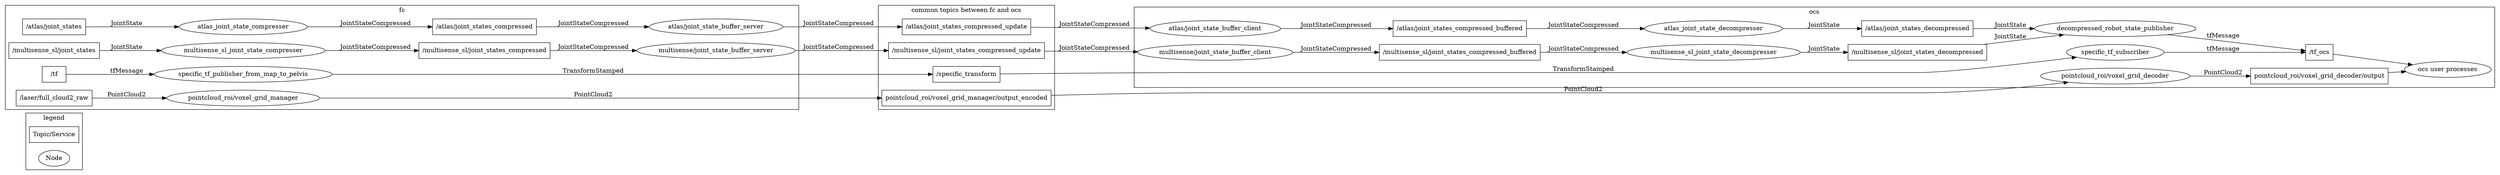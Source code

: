 ## dot -O -Tpdf <this file>
digraph atlas_tilt_laser {
   node[shape="ellipse"]
   rankdir=LR;
   subgraph cluster_3 {
     label = "legend"
     "Topic/Service" [shape="box"]
     "Node" [shape="ellipse"]    
   }
   subgraph cluster_2 {
       label = "common topics between fc and ocs"
      "/atlas/joint_states_compressed_update" [shape="box"]
      "/multisense_sl/joint_states_compressed_update" [shape="box"]
      "pointcloud_roi/voxel_grid_manager/output_encoded" [shape="box"]
      "/specific_transform" [shape="box"]
   }
   
   subgraph cluster_0 {
       label="fc"
       "/atlas/joint_states" [shape="box"]
       "/multisense_sl/joint_states" [shape="box"]
       "/atlas/joint_states_compressed" [shape="box"]
       "/multisense_sl/joint_states_compressed" [shape="box"]
       "/tf" [shape="box"]
       "/laser/full_cloud2_raw" [shape="box"]
   
       
       "/atlas/joint_states" -> "atlas_joint_state_compresser" [label="JointState"]
       "/multisense_sl/joint_states" -> "multisense_sl_joint_state_compresser" [label="JointState"]

       "atlas_joint_state_compresser" -> "/atlas/joint_states_compressed" [label="JointStateCompressed"]
       "/atlas/joint_states_compressed" -> "atlas/joint_state_buffer_server" [label="JointStateCompressed"]

       "multisense_sl_joint_state_compresser" -> "/multisense_sl/joint_states_compressed" [label="JointStateCompressed"]
       "/multisense_sl/joint_states_compressed" -> "multisense/joint_state_buffer_server" [label="JointStateCompressed"]

       "atlas/joint_state_buffer_server" -> "/atlas/joint_states_compressed_update" [label="JointStateCompressed"]
       "multisense/joint_state_buffer_server" -> "/multisense_sl/joint_states_compressed_update" [label="JointStateCompressed"]

       "/tf" -> "specific_tf_publisher_from_map_to_pelvis" [label="tfMessage"]
       "specific_tf_publisher_from_map_to_pelvis" -> "/specific_transform" [label="TransformStamped"]

       "/laser/full_cloud2_raw" -> "pointcloud_roi/voxel_grid_manager" [label="PointCloud2"]
       "pointcloud_roi/voxel_grid_manager" -> "pointcloud_roi/voxel_grid_manager/output_encoded" [label="PointCloud2"]
   
   }
   
   "pointcloud_roi/voxel_grid_manager/output_encoded" -> "pointcloud_roi/voxel_grid_decoder" [label="PointCloud2"]
   
   subgraph cluster_1 {
       label="ocs"
       "/atlas/joint_states_compressed_buffered" [shape="box"]
       "/multisense_sl/joint_states_compressed_buffered" [shape="box"]
       "/atlas/joint_states_decompressed" [shape="box"]
       "/multisense_sl/joint_states_decompressed" [shape="box"]
       "pointcloud_roi/voxel_grid_decoder/output" [shape="box"]
       "/tf_ocs" [shape="box"]
       "pointcloud_roi/voxel_grid_decoder"
       "/specific_transform" -> "specific_tf_subscriber" [label="TransformStamped"]
       "/atlas/joint_states_compressed_update" -> "atlas/joint_state_buffer_client" [label="JointStateCompressed"]
       "/multisense_sl/joint_states_compressed_update" -> "multisense/joint_state_buffer_client" [label="JointStateCompressed"]

       "atlas/joint_state_buffer_client" -> "/atlas/joint_states_compressed_buffered" [label="JointStateCompressed"]
       "/atlas/joint_states_compressed_buffered" -> "atlas_joint_state_decompresser" [label="JointStateCompressed"]

       "multisense/joint_state_buffer_client" -> "/multisense_sl/joint_states_compressed_buffered" [label="JointStateCompressed"]
       "/multisense_sl/joint_states_compressed_buffered" -> "multisense_sl_joint_state_decompresser" [label="JointStateCompressed"]

       "atlas_joint_state_decompresser" -> "/atlas/joint_states_decompressed" [label="JointState"]
       "multisense_sl_joint_state_decompresser" -> "/multisense_sl/joint_states_decompressed" [label="JointState"]

       "/atlas/joint_states_decompressed" -> "decompressed_robot_state_publisher" [label="JointState"]
       "/multisense_sl/joint_states_decompressed" -> "decompressed_robot_state_publisher" [label="JointState"]

       "decompressed_robot_state_publisher" -> "/tf_ocs" [label="tfMessage"]

       "specific_tf_subscriber" -> "/tf_ocs" [label="tfMessage"]

       "pointcloud_roi/voxel_grid_decoder" -> "pointcloud_roi/voxel_grid_decoder/output" [label="PointCloud2"]
   
       "/tf_ocs" -> "ocs user processes"
       "pointcloud_roi/voxel_grid_decoder/output" -> "ocs user processes"
   }
}
